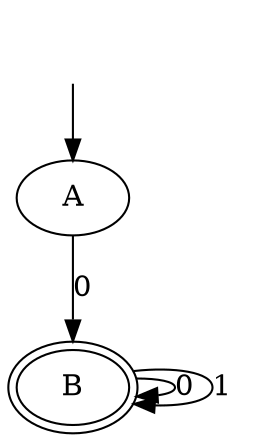 digraph "M1" {
_nil [style="invis"];
_nil -> "A" [label=""];
"A" -> "B" [label=0];
"B" [peripheries=2];
"B" -> "B" [label=0];
"B" -> "B" [label=1];
}
